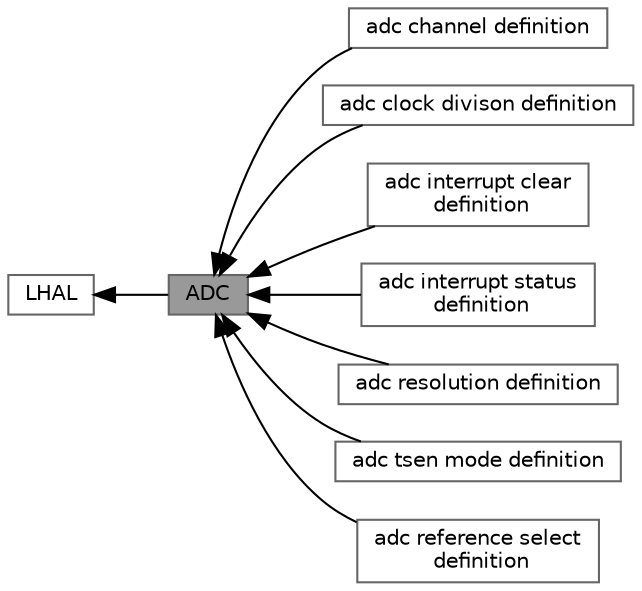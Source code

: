 digraph "ADC"
{
 // LATEX_PDF_SIZE
  bgcolor="transparent";
  edge [fontname=Helvetica,fontsize=10,labelfontname=Helvetica,labelfontsize=10];
  node [fontname=Helvetica,fontsize=10,shape=box,height=0.2,width=0.4];
  rankdir=LR;
  Node1 [label="ADC",height=0.2,width=0.4,color="gray40", fillcolor="grey60", style="filled", fontcolor="black",tooltip=" "];
  Node3 [label="adc channel definition",height=0.2,width=0.4,color="grey40", fillcolor="white", style="filled",URL="$group___a_d_c___c_h_a_n_n_e_l.html",tooltip=" "];
  Node4 [label="adc clock divison definition",height=0.2,width=0.4,color="grey40", fillcolor="white", style="filled",URL="$group___a_d_c___c_l_k___d_i_v.html",tooltip=" "];
  Node9 [label="adc interrupt clear\l definition",height=0.2,width=0.4,color="grey40", fillcolor="white", style="filled",URL="$group___a_d_c___i_n_t_c_l_r.html",tooltip=" "];
  Node8 [label="adc interrupt status\l definition",height=0.2,width=0.4,color="grey40", fillcolor="white", style="filled",URL="$group___a_d_c___i_n_t_s_t_s.html",tooltip=" "];
  Node5 [label="adc resolution definition",height=0.2,width=0.4,color="grey40", fillcolor="white", style="filled",URL="$group___a_d_c___r_e_s_o_l_u_t_i_o_n.html",tooltip=" "];
  Node7 [label="adc tsen mode definition",height=0.2,width=0.4,color="grey40", fillcolor="white", style="filled",URL="$group___a_d_c___t_s_e_n___m_o_d.html",tooltip=" "];
  Node6 [label="adc reference select\l definition",height=0.2,width=0.4,color="grey40", fillcolor="white", style="filled",URL="$group___a_d_c___v_r_e_f.html",tooltip=" "];
  Node2 [label="LHAL",height=0.2,width=0.4,color="grey40", fillcolor="white", style="filled",URL="$group___l_h_a_l.html",tooltip=" "];
  Node2->Node1 [shape=plaintext, dir="back", style="solid"];
  Node1->Node3 [shape=plaintext, dir="back", style="solid"];
  Node1->Node4 [shape=plaintext, dir="back", style="solid"];
  Node1->Node5 [shape=plaintext, dir="back", style="solid"];
  Node1->Node6 [shape=plaintext, dir="back", style="solid"];
  Node1->Node7 [shape=plaintext, dir="back", style="solid"];
  Node1->Node8 [shape=plaintext, dir="back", style="solid"];
  Node1->Node9 [shape=plaintext, dir="back", style="solid"];
}
